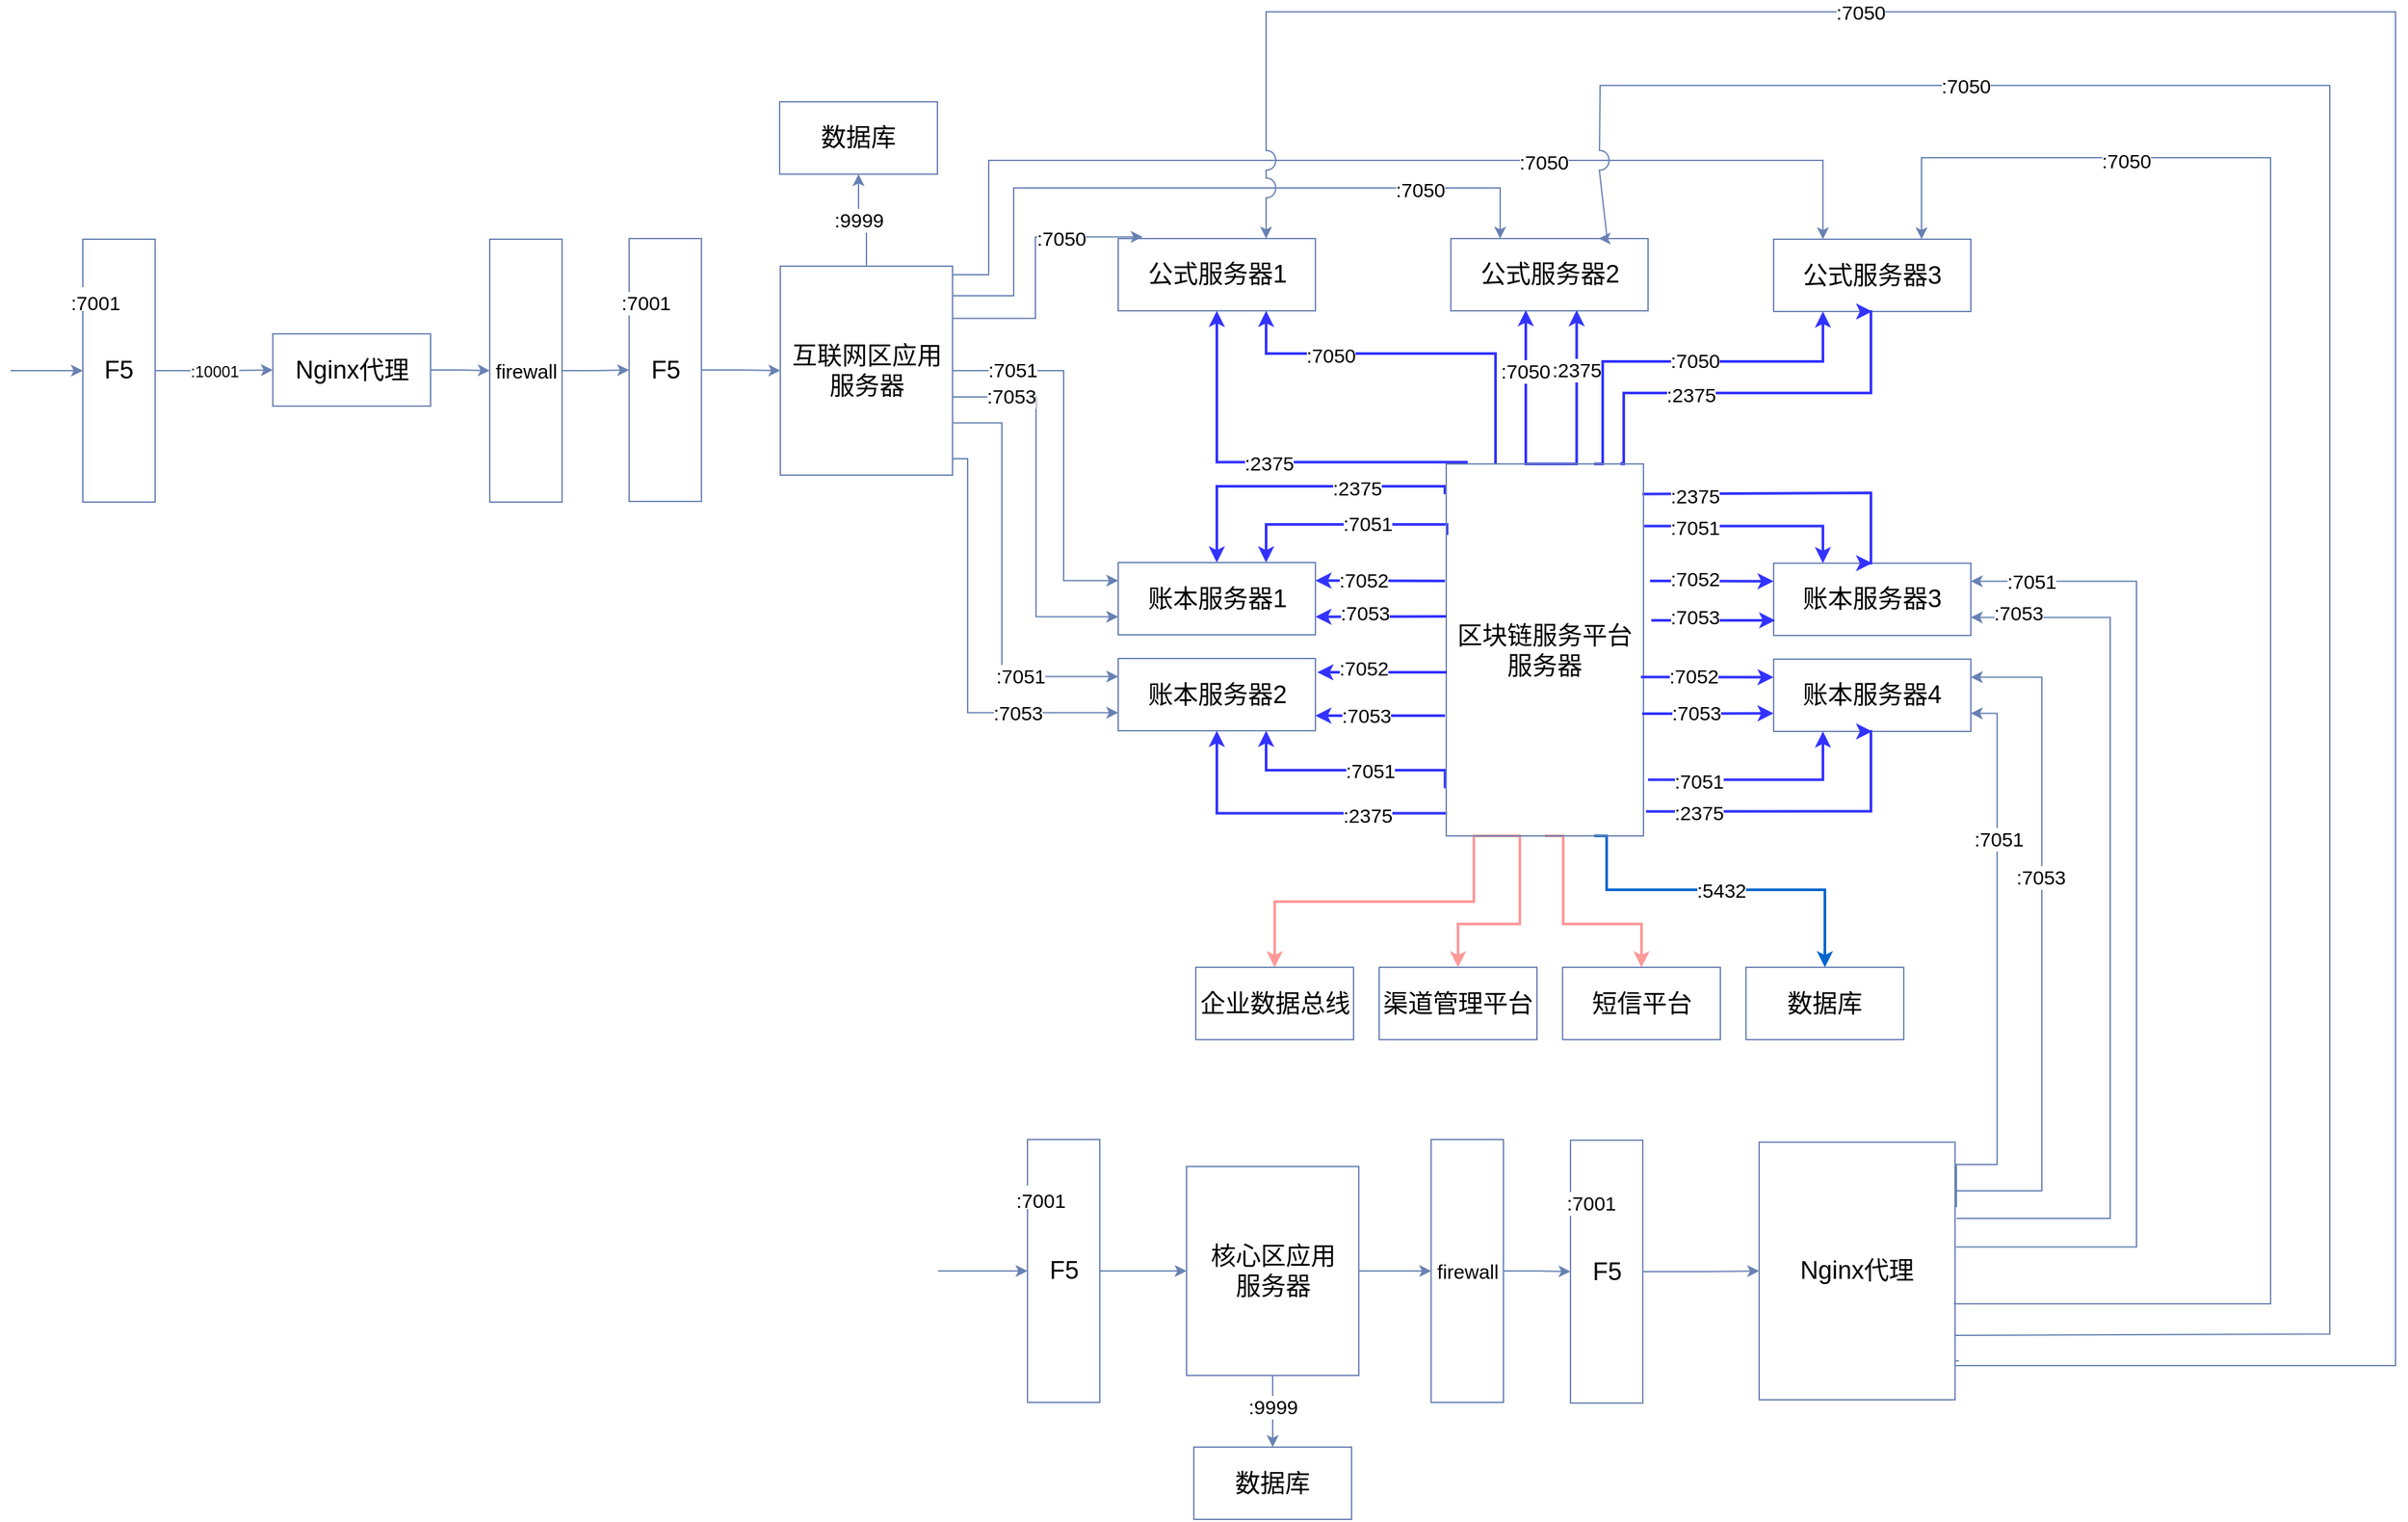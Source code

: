 <mxfile version="11.3.0" type="github" pages="1"><diagram id="IZBP0mqrMQUnNwASLiVP" name="Page-1"><mxGraphModel dx="1553" dy="978" grid="0" gridSize="10" guides="1" tooltips="1" connect="1" arrows="1" fold="1" page="1" pageScale="1" pageWidth="3300" pageHeight="4681" math="0" shadow="0"><root><mxCell id="0"/><mxCell id="1" parent="0"/><mxCell id="fcVF6qdcsWGndgXev6tU-186" value="F5" style="rounded=0;whiteSpace=wrap;html=1;labelBackgroundColor=none;strokeColor=#6881B3;fillColor=none;fontSize=19;align=center;" vertex="1" parent="1"><mxGeometry x="985.5" y="856.5" width="55" height="200" as="geometry"/></mxCell><mxCell id="fcVF6qdcsWGndgXev6tU-290" value="F5" style="rounded=0;whiteSpace=wrap;html=1;labelBackgroundColor=none;strokeColor=#6881B3;fillColor=none;fontSize=19;align=center;" vertex="1" parent="1"><mxGeometry x="1701.5" y="1542.5" width="55" height="200" as="geometry"/></mxCell><mxCell id="fcVF6qdcsWGndgXev6tU-182" style="edgeStyle=orthogonalEdgeStyle;rounded=0;orthogonalLoop=1;jettySize=auto;html=1;exitX=1;exitY=0.5;exitDx=0;exitDy=0;entryX=0;entryY=0.5;entryDx=0;entryDy=0;strokeColor=#6881B3;fontSize=19;" edge="1" parent="1" source="fcVF6qdcsWGndgXev6tU-179" target="fcVF6qdcsWGndgXev6tU-181"><mxGeometry relative="1" as="geometry"/></mxCell><mxCell id="fcVF6qdcsWGndgXev6tU-183" value=":10001" style="text;html=1;resizable=0;points=[];align=center;verticalAlign=middle;labelBackgroundColor=#ffffff;fontSize=12;" vertex="1" connectable="0" parent="fcVF6qdcsWGndgXev6tU-182"><mxGeometry x="-0.365" relative="1" as="geometry"><mxPoint x="16.5" y="0.5" as="offset"/></mxGeometry></mxCell><mxCell id="fcVF6qdcsWGndgXev6tU-179" value="F5" style="rounded=0;whiteSpace=wrap;html=1;labelBackgroundColor=none;strokeColor=#6881B3;fillColor=none;fontSize=19;align=center;" vertex="1" parent="1"><mxGeometry x="570" y="857" width="55" height="200" as="geometry"/></mxCell><mxCell id="fcVF6qdcsWGndgXev6tU-180" value="" style="endArrow=classic;html=1;strokeColor=#6881B3;fontSize=19;entryX=0;entryY=0.5;entryDx=0;entryDy=0;" edge="1" parent="1" target="fcVF6qdcsWGndgXev6tU-179"><mxGeometry width="50" height="50" relative="1" as="geometry"><mxPoint x="515" y="957" as="sourcePoint"/><mxPoint x="498.5" y="932" as="targetPoint"/></mxGeometry></mxCell><mxCell id="fcVF6qdcsWGndgXev6tU-185" style="edgeStyle=orthogonalEdgeStyle;rounded=0;orthogonalLoop=1;jettySize=auto;html=1;exitX=1;exitY=0.5;exitDx=0;exitDy=0;entryX=0;entryY=0.5;entryDx=0;entryDy=0;strokeColor=#6881B3;fontSize=15;" edge="1" parent="1" source="fcVF6qdcsWGndgXev6tU-181" target="fcVF6qdcsWGndgXev6tU-184"><mxGeometry relative="1" as="geometry"/></mxCell><mxCell id="fcVF6qdcsWGndgXev6tU-181" value="Nginx代理" style="rounded=0;whiteSpace=wrap;html=1;labelBackgroundColor=none;strokeColor=#6881B3;fillColor=none;fontSize=19;align=center;" vertex="1" parent="1"><mxGeometry x="714.5" y="929" width="120" height="55" as="geometry"/></mxCell><mxCell id="fcVF6qdcsWGndgXev6tU-187" style="edgeStyle=orthogonalEdgeStyle;rounded=0;orthogonalLoop=1;jettySize=auto;html=1;exitX=1;exitY=0.5;exitDx=0;exitDy=0;entryX=0;entryY=0.5;entryDx=0;entryDy=0;strokeColor=#6881B3;fontSize=15;" edge="1" parent="1" source="fcVF6qdcsWGndgXev6tU-184" target="fcVF6qdcsWGndgXev6tU-186"><mxGeometry relative="1" as="geometry"/></mxCell><mxCell id="fcVF6qdcsWGndgXev6tU-188" value=":7001" style="text;html=1;resizable=0;points=[];align=center;verticalAlign=middle;labelBackgroundColor=#ffffff;fontSize=15;" vertex="1" connectable="0" parent="fcVF6qdcsWGndgXev6tU-187"><mxGeometry x="-0.169" y="-1" relative="1" as="geometry"><mxPoint x="42" y="-53" as="offset"/></mxGeometry></mxCell><mxCell id="fcVF6qdcsWGndgXev6tU-184" value="firewall" style="rounded=0;whiteSpace=wrap;html=1;labelBackgroundColor=none;strokeColor=#6881B3;fillColor=none;fontSize=15;align=center;" vertex="1" parent="1"><mxGeometry x="879.5" y="857" width="55" height="200" as="geometry"/></mxCell><mxCell id="fcVF6qdcsWGndgXev6tU-195" style="edgeStyle=orthogonalEdgeStyle;rounded=0;orthogonalLoop=1;jettySize=auto;html=1;exitX=1;exitY=0.5;exitDx=0;exitDy=0;entryX=0;entryY=0.5;entryDx=0;entryDy=0;strokeColor=#6881B3;fontSize=15;" edge="1" parent="1" source="fcVF6qdcsWGndgXev6tU-186" target="fcVF6qdcsWGndgXev6tU-189"><mxGeometry relative="1" as="geometry"/></mxCell><mxCell id="fcVF6qdcsWGndgXev6tU-192" style="edgeStyle=orthogonalEdgeStyle;rounded=0;orthogonalLoop=1;jettySize=auto;html=1;exitX=0.5;exitY=0;exitDx=0;exitDy=0;entryX=0.5;entryY=1;entryDx=0;entryDy=0;strokeColor=#6881B3;fontSize=15;" edge="1" parent="1" source="fcVF6qdcsWGndgXev6tU-189" target="fcVF6qdcsWGndgXev6tU-191"><mxGeometry relative="1" as="geometry"/></mxCell><mxCell id="fcVF6qdcsWGndgXev6tU-193" value=":9999" style="text;html=1;resizable=0;points=[];align=center;verticalAlign=middle;labelBackgroundColor=#ffffff;fontSize=15;" vertex="1" connectable="0" parent="fcVF6qdcsWGndgXev6tU-192"><mxGeometry x="0.102" relative="1" as="geometry"><mxPoint as="offset"/></mxGeometry></mxCell><mxCell id="fcVF6qdcsWGndgXev6tU-203" style="edgeStyle=orthogonalEdgeStyle;rounded=0;orthogonalLoop=1;jettySize=auto;html=1;exitX=1;exitY=0.25;exitDx=0;exitDy=0;entryX=0.25;entryY=0;entryDx=0;entryDy=0;strokeColor=#6881B3;fontSize=15;" edge="1" parent="1" source="fcVF6qdcsWGndgXev6tU-189" target="fcVF6qdcsWGndgXev6tU-198"><mxGeometry relative="1" as="geometry"><Array as="points"><mxPoint x="1232" y="884"/><mxPoint x="1259" y="884"/><mxPoint x="1259" y="797"/><mxPoint x="1893" y="797"/></Array></mxGeometry></mxCell><mxCell id="fcVF6qdcsWGndgXev6tU-206" value=":7050" style="text;html=1;resizable=0;points=[];align=center;verticalAlign=middle;labelBackgroundColor=#ffffff;fontSize=15;" vertex="1" connectable="0" parent="fcVF6qdcsWGndgXev6tU-203"><mxGeometry x="0.444" y="-1" relative="1" as="geometry"><mxPoint x="-38.5" as="offset"/></mxGeometry></mxCell><mxCell id="fcVF6qdcsWGndgXev6tU-204" style="edgeStyle=orthogonalEdgeStyle;rounded=0;orthogonalLoop=1;jettySize=auto;html=1;exitX=1;exitY=0.25;exitDx=0;exitDy=0;entryX=0.25;entryY=0;entryDx=0;entryDy=0;strokeColor=#6881B3;fontSize=15;" edge="1" parent="1" source="fcVF6qdcsWGndgXev6tU-189" target="fcVF6qdcsWGndgXev6tU-197"><mxGeometry relative="1" as="geometry"><Array as="points"><mxPoint x="1232" y="900"/><mxPoint x="1278" y="900"/><mxPoint x="1278" y="818"/><mxPoint x="1648" y="818"/></Array></mxGeometry></mxCell><mxCell id="fcVF6qdcsWGndgXev6tU-207" value=":7050" style="text;html=1;resizable=0;points=[];align=center;verticalAlign=middle;labelBackgroundColor=#ffffff;fontSize=15;" vertex="1" connectable="0" parent="fcVF6qdcsWGndgXev6tU-204"><mxGeometry x="0.639" y="-1" relative="1" as="geometry"><mxPoint as="offset"/></mxGeometry></mxCell><mxCell id="fcVF6qdcsWGndgXev6tU-205" style="edgeStyle=orthogonalEdgeStyle;rounded=0;orthogonalLoop=1;jettySize=auto;html=1;exitX=1;exitY=0.25;exitDx=0;exitDy=0;entryX=0.124;entryY=-0.022;entryDx=0;entryDy=0;entryPerimeter=0;strokeColor=#6881B3;fontSize=15;" edge="1" parent="1" source="fcVF6qdcsWGndgXev6tU-189" target="fcVF6qdcsWGndgXev6tU-196"><mxGeometry relative="1" as="geometry"/></mxCell><mxCell id="fcVF6qdcsWGndgXev6tU-208" value=":7050" style="text;html=1;resizable=0;points=[];align=center;verticalAlign=middle;labelBackgroundColor=#ffffff;fontSize=15;" vertex="1" connectable="0" parent="fcVF6qdcsWGndgXev6tU-205"><mxGeometry x="0.4" relative="1" as="geometry"><mxPoint as="offset"/></mxGeometry></mxCell><mxCell id="fcVF6qdcsWGndgXev6tU-209" style="edgeStyle=orthogonalEdgeStyle;rounded=0;orthogonalLoop=1;jettySize=auto;html=1;exitX=1;exitY=0.5;exitDx=0;exitDy=0;entryX=0;entryY=0.25;entryDx=0;entryDy=0;strokeColor=#6881B3;fontSize=15;" edge="1" parent="1" source="fcVF6qdcsWGndgXev6tU-189" target="fcVF6qdcsWGndgXev6tU-199"><mxGeometry relative="1" as="geometry"><Array as="points"><mxPoint x="1316" y="957"/><mxPoint x="1316" y="1117"/></Array></mxGeometry></mxCell><mxCell id="fcVF6qdcsWGndgXev6tU-211" value=":7051" style="text;html=1;resizable=0;points=[];align=center;verticalAlign=middle;labelBackgroundColor=#ffffff;fontSize=15;" vertex="1" connectable="0" parent="fcVF6qdcsWGndgXev6tU-209"><mxGeometry x="-0.683" y="1" relative="1" as="geometry"><mxPoint as="offset"/></mxGeometry></mxCell><mxCell id="fcVF6qdcsWGndgXev6tU-210" style="edgeStyle=orthogonalEdgeStyle;rounded=0;orthogonalLoop=1;jettySize=auto;html=1;exitX=1;exitY=0.75;exitDx=0;exitDy=0;entryX=0;entryY=0.75;entryDx=0;entryDy=0;strokeColor=#6881B3;fontSize=15;" edge="1" parent="1" source="fcVF6qdcsWGndgXev6tU-189" target="fcVF6qdcsWGndgXev6tU-199"><mxGeometry relative="1" as="geometry"><Array as="points"><mxPoint x="1232" y="977"/><mxPoint x="1295" y="977"/><mxPoint x="1295" y="1144"/></Array></mxGeometry></mxCell><mxCell id="fcVF6qdcsWGndgXev6tU-212" value=":7053" style="text;html=1;resizable=0;points=[];align=center;verticalAlign=middle;labelBackgroundColor=#ffffff;fontSize=15;" vertex="1" connectable="0" parent="fcVF6qdcsWGndgXev6tU-210"><mxGeometry x="-0.641" y="1" relative="1" as="geometry"><mxPoint x="8" as="offset"/></mxGeometry></mxCell><mxCell id="fcVF6qdcsWGndgXev6tU-213" style="edgeStyle=orthogonalEdgeStyle;rounded=0;orthogonalLoop=1;jettySize=auto;html=1;exitX=1;exitY=0.75;exitDx=0;exitDy=0;entryX=0;entryY=0.25;entryDx=0;entryDy=0;strokeColor=#6881B3;fontSize=15;" edge="1" parent="1" source="fcVF6qdcsWGndgXev6tU-189" target="fcVF6qdcsWGndgXev6tU-200"><mxGeometry relative="1" as="geometry"><Array as="points"><mxPoint x="1269" y="997"/><mxPoint x="1269" y="1190"/></Array></mxGeometry></mxCell><mxCell id="fcVF6qdcsWGndgXev6tU-215" value=":7051" style="text;html=1;resizable=0;points=[];align=center;verticalAlign=middle;labelBackgroundColor=#ffffff;fontSize=15;" vertex="1" connectable="0" parent="fcVF6qdcsWGndgXev6tU-213"><mxGeometry x="0.529" y="1" relative="1" as="geometry"><mxPoint as="offset"/></mxGeometry></mxCell><mxCell id="fcVF6qdcsWGndgXev6tU-214" style="edgeStyle=orthogonalEdgeStyle;rounded=0;orthogonalLoop=1;jettySize=auto;html=1;exitX=1;exitY=0.75;exitDx=0;exitDy=0;entryX=0;entryY=0.75;entryDx=0;entryDy=0;strokeColor=#6881B3;fontSize=15;" edge="1" parent="1" source="fcVF6qdcsWGndgXev6tU-189" target="fcVF6qdcsWGndgXev6tU-200"><mxGeometry relative="1" as="geometry"><Array as="points"><mxPoint x="1232" y="1024"/><mxPoint x="1243" y="1024"/><mxPoint x="1243" y="1217"/></Array></mxGeometry></mxCell><mxCell id="fcVF6qdcsWGndgXev6tU-216" value=":7053" style="text;html=1;resizable=0;points=[];align=center;verticalAlign=middle;labelBackgroundColor=#ffffff;fontSize=15;" vertex="1" connectable="0" parent="fcVF6qdcsWGndgXev6tU-214"><mxGeometry x="0.507" y="1" relative="1" as="geometry"><mxPoint x="9" as="offset"/></mxGeometry></mxCell><mxCell id="fcVF6qdcsWGndgXev6tU-189" value="互联网区应用服务器" style="rounded=0;whiteSpace=wrap;html=1;labelBackgroundColor=none;strokeColor=#6881B3;fillColor=none;fontSize=19;align=center;" vertex="1" parent="1"><mxGeometry x="1100.5" y="877.5" width="131" height="159" as="geometry"/></mxCell><mxCell id="fcVF6qdcsWGndgXev6tU-191" value="数据库" style="rounded=0;whiteSpace=wrap;html=1;labelBackgroundColor=none;strokeColor=#6881B3;fillColor=none;fontSize=19;align=center;" vertex="1" parent="1"><mxGeometry x="1100" y="752.5" width="120" height="55" as="geometry"/></mxCell><mxCell id="fcVF6qdcsWGndgXev6tU-196" value="公式服务器1" style="rounded=0;whiteSpace=wrap;html=1;labelBackgroundColor=none;strokeColor=#6881B3;fillColor=none;fontSize=19;align=center;" vertex="1" parent="1"><mxGeometry x="1357.5" y="856.5" width="150" height="55" as="geometry"/></mxCell><mxCell id="fcVF6qdcsWGndgXev6tU-197" value="公式服务器2" style="rounded=0;whiteSpace=wrap;html=1;labelBackgroundColor=none;strokeColor=#6881B3;fillColor=none;fontSize=19;align=center;" vertex="1" parent="1"><mxGeometry x="1610.5" y="856.5" width="150" height="55" as="geometry"/></mxCell><mxCell id="fcVF6qdcsWGndgXev6tU-198" value="公式服务器3" style="rounded=0;whiteSpace=wrap;html=1;labelBackgroundColor=none;strokeColor=#6881B3;fillColor=none;fontSize=19;align=center;" vertex="1" parent="1"><mxGeometry x="1856" y="857" width="150" height="55" as="geometry"/></mxCell><mxCell id="fcVF6qdcsWGndgXev6tU-199" value="账本服务器1" style="rounded=0;whiteSpace=wrap;html=1;labelBackgroundColor=none;strokeColor=#6881B3;fillColor=none;fontSize=19;align=center;" vertex="1" parent="1"><mxGeometry x="1357.5" y="1103" width="150" height="55" as="geometry"/></mxCell><mxCell id="fcVF6qdcsWGndgXev6tU-200" value="账本服务器2" style="rounded=0;whiteSpace=wrap;html=1;labelBackgroundColor=none;strokeColor=#6881B3;fillColor=none;fontSize=19;align=center;" vertex="1" parent="1"><mxGeometry x="1357.5" y="1176" width="150" height="55" as="geometry"/></mxCell><mxCell id="fcVF6qdcsWGndgXev6tU-201" value="账本服务器3" style="rounded=0;whiteSpace=wrap;html=1;labelBackgroundColor=none;strokeColor=#6881B3;fillColor=none;fontSize=19;align=center;" vertex="1" parent="1"><mxGeometry x="1856" y="1103.5" width="150" height="55" as="geometry"/></mxCell><mxCell id="fcVF6qdcsWGndgXev6tU-202" value="账本服务器4" style="rounded=0;whiteSpace=wrap;html=1;labelBackgroundColor=none;strokeColor=#6881B3;fillColor=none;fontSize=19;align=center;" vertex="1" parent="1"><mxGeometry x="1856" y="1176.5" width="150" height="55" as="geometry"/></mxCell><mxCell id="fcVF6qdcsWGndgXev6tU-219" style="edgeStyle=orthogonalEdgeStyle;rounded=0;orthogonalLoop=1;jettySize=auto;html=1;entryX=0.5;entryY=0;entryDx=0;entryDy=0;strokeColor=#3333FF;fontSize=15;strokeWidth=2;" edge="1" parent="1" target="fcVF6qdcsWGndgXev6tU-199"><mxGeometry relative="1" as="geometry"><mxPoint x="1606" y="1051" as="sourcePoint"/><Array as="points"><mxPoint x="1606" y="1045"/><mxPoint x="1432" y="1045"/></Array></mxGeometry></mxCell><mxCell id="fcVF6qdcsWGndgXev6tU-228" value=":2375" style="text;html=1;resizable=0;points=[];align=center;verticalAlign=middle;labelBackgroundColor=#ffffff;fontSize=15;" vertex="1" connectable="0" parent="fcVF6qdcsWGndgXev6tU-219"><mxGeometry x="-0.169" y="-1" relative="1" as="geometry"><mxPoint x="25.5" y="1.5" as="offset"/></mxGeometry></mxCell><mxCell id="fcVF6qdcsWGndgXev6tU-220" style="edgeStyle=orthogonalEdgeStyle;rounded=0;orthogonalLoop=1;jettySize=auto;html=1;exitX=0.004;exitY=0.191;exitDx=0;exitDy=0;entryX=0.75;entryY=0;entryDx=0;entryDy=0;strokeColor=#3333FF;fontSize=15;exitPerimeter=0;strokeWidth=2;" edge="1" parent="1" source="fcVF6qdcsWGndgXev6tU-217" target="fcVF6qdcsWGndgXev6tU-199"><mxGeometry relative="1" as="geometry"><Array as="points"><mxPoint x="1470" y="1074"/></Array></mxGeometry></mxCell><mxCell id="fcVF6qdcsWGndgXev6tU-229" value=":7051" style="text;html=1;resizable=0;points=[];align=center;verticalAlign=middle;labelBackgroundColor=#ffffff;fontSize=15;" vertex="1" connectable="0" parent="fcVF6qdcsWGndgXev6tU-220"><mxGeometry x="-0.207" y="-1" relative="1" as="geometry"><mxPoint as="offset"/></mxGeometry></mxCell><mxCell id="fcVF6qdcsWGndgXev6tU-233" style="edgeStyle=orthogonalEdgeStyle;rounded=0;orthogonalLoop=1;jettySize=auto;html=1;entryX=0.5;entryY=1;entryDx=0;entryDy=0;strokeColor=#3333FF;fontSize=15;exitX=0.004;exitY=0.939;exitDx=0;exitDy=0;exitPerimeter=0;strokeWidth=2;" edge="1" parent="1" source="fcVF6qdcsWGndgXev6tU-217" target="fcVF6qdcsWGndgXev6tU-200"><mxGeometry relative="1" as="geometry"><Array as="points"><mxPoint x="1432" y="1294"/></Array></mxGeometry></mxCell><mxCell id="fcVF6qdcsWGndgXev6tU-238" value=":2375" style="text;html=1;resizable=0;points=[];align=center;verticalAlign=middle;labelBackgroundColor=#ffffff;fontSize=15;" vertex="1" connectable="0" parent="fcVF6qdcsWGndgXev6tU-233"><mxGeometry x="-0.401" y="1" relative="1" as="geometry"><mxPoint x="10" as="offset"/></mxGeometry></mxCell><mxCell id="fcVF6qdcsWGndgXev6tU-234" style="edgeStyle=orthogonalEdgeStyle;rounded=0;orthogonalLoop=1;jettySize=auto;html=1;exitX=-0.006;exitY=0.872;exitDx=0;exitDy=0;entryX=0.75;entryY=1;entryDx=0;entryDy=0;strokeColor=#3333FF;fontSize=15;exitPerimeter=0;strokeWidth=2;" edge="1" parent="1" source="fcVF6qdcsWGndgXev6tU-217" target="fcVF6qdcsWGndgXev6tU-200"><mxGeometry relative="1" as="geometry"><Array as="points"><mxPoint x="1606" y="1261"/><mxPoint x="1470" y="1261"/></Array></mxGeometry></mxCell><mxCell id="fcVF6qdcsWGndgXev6tU-237" value=":7051" style="text;html=1;resizable=0;points=[];align=center;verticalAlign=middle;labelBackgroundColor=#ffffff;fontSize=15;" vertex="1" connectable="0" parent="fcVF6qdcsWGndgXev6tU-234"><mxGeometry x="-0.136" relative="1" as="geometry"><mxPoint x="6" as="offset"/></mxGeometry></mxCell><mxCell id="fcVF6qdcsWGndgXev6tU-239" style="edgeStyle=orthogonalEdgeStyle;rounded=0;orthogonalLoop=1;jettySize=auto;html=1;exitX=0.994;exitY=0.081;exitDx=0;exitDy=0;entryX=0.5;entryY=0;entryDx=0;entryDy=0;strokeColor=#3333FF;fontSize=15;exitPerimeter=0;strokeWidth=2;" edge="1" parent="1" source="fcVF6qdcsWGndgXev6tU-217" target="fcVF6qdcsWGndgXev6tU-201"><mxGeometry relative="1" as="geometry"><Array as="points"><mxPoint x="1758" y="1051"/><mxPoint x="1758" y="1050"/><mxPoint x="1930" y="1050"/></Array></mxGeometry></mxCell><mxCell id="fcVF6qdcsWGndgXev6tU-247" value=":2375" style="text;html=1;resizable=0;points=[];align=center;verticalAlign=middle;labelBackgroundColor=#ffffff;fontSize=15;" vertex="1" connectable="0" parent="fcVF6qdcsWGndgXev6tU-239"><mxGeometry x="-0.615" y="-1" relative="1" as="geometry"><mxPoint x="-4" as="offset"/></mxGeometry></mxCell><mxCell id="fcVF6qdcsWGndgXev6tU-240" style="edgeStyle=orthogonalEdgeStyle;rounded=0;orthogonalLoop=1;jettySize=auto;html=1;exitX=1.004;exitY=0.167;exitDx=0;exitDy=0;entryX=0.25;entryY=0;entryDx=0;entryDy=0;strokeColor=#3333FF;fontSize=15;exitPerimeter=0;strokeWidth=2;" edge="1" parent="1" source="fcVF6qdcsWGndgXev6tU-217" target="fcVF6qdcsWGndgXev6tU-201"><mxGeometry relative="1" as="geometry"><Array as="points"><mxPoint x="1893" y="1075"/></Array></mxGeometry></mxCell><mxCell id="fcVF6qdcsWGndgXev6tU-248" value=":7051" style="text;html=1;resizable=0;points=[];align=center;verticalAlign=middle;labelBackgroundColor=#ffffff;fontSize=15;" vertex="1" connectable="0" parent="fcVF6qdcsWGndgXev6tU-240"><mxGeometry x="-0.583" relative="1" as="geometry"><mxPoint x="4" as="offset"/></mxGeometry></mxCell><mxCell id="fcVF6qdcsWGndgXev6tU-245" style="edgeStyle=orthogonalEdgeStyle;rounded=0;orthogonalLoop=1;jettySize=auto;html=1;exitX=1.013;exitY=0.934;exitDx=0;exitDy=0;entryX=0.5;entryY=1;entryDx=0;entryDy=0;strokeColor=#3333FF;fontSize=15;exitPerimeter=0;strokeWidth=2;" edge="1" parent="1" source="fcVF6qdcsWGndgXev6tU-217" target="fcVF6qdcsWGndgXev6tU-202"><mxGeometry relative="1" as="geometry"><Array as="points"><mxPoint x="1930" y="1292"/></Array></mxGeometry></mxCell><mxCell id="fcVF6qdcsWGndgXev6tU-254" value=":2375" style="text;html=1;resizable=0;points=[];align=center;verticalAlign=middle;labelBackgroundColor=#ffffff;fontSize=15;" vertex="1" connectable="0" parent="fcVF6qdcsWGndgXev6tU-245"><mxGeometry x="-0.656" relative="1" as="geometry"><mxPoint as="offset"/></mxGeometry></mxCell><mxCell id="fcVF6qdcsWGndgXev6tU-246" style="edgeStyle=orthogonalEdgeStyle;rounded=0;orthogonalLoop=1;jettySize=auto;html=1;exitX=1.023;exitY=0.849;exitDx=0;exitDy=0;entryX=0.25;entryY=1;entryDx=0;entryDy=0;strokeColor=#3333FF;fontSize=15;exitPerimeter=0;strokeWidth=2;" edge="1" parent="1" source="fcVF6qdcsWGndgXev6tU-217" target="fcVF6qdcsWGndgXev6tU-202"><mxGeometry relative="1" as="geometry"><Array as="points"><mxPoint x="1893" y="1268"/></Array></mxGeometry></mxCell><mxCell id="fcVF6qdcsWGndgXev6tU-253" value=":7051" style="text;html=1;resizable=0;points=[];align=center;verticalAlign=middle;labelBackgroundColor=#ffffff;fontSize=15;" vertex="1" connectable="0" parent="fcVF6qdcsWGndgXev6tU-246"><mxGeometry x="-0.63" relative="1" as="geometry"><mxPoint x="7" as="offset"/></mxGeometry></mxCell><mxCell id="fcVF6qdcsWGndgXev6tU-255" style="edgeStyle=orthogonalEdgeStyle;rounded=0;orthogonalLoop=1;jettySize=auto;html=1;exitX=0.109;exitY=-0.005;exitDx=0;exitDy=0;entryX=0.5;entryY=1;entryDx=0;entryDy=0;strokeColor=#3333FF;fontSize=15;exitPerimeter=0;strokeWidth=2;" edge="1" parent="1" source="fcVF6qdcsWGndgXev6tU-217" target="fcVF6qdcsWGndgXev6tU-196"><mxGeometry relative="1" as="geometry"/></mxCell><mxCell id="fcVF6qdcsWGndgXev6tU-257" value=":2375" style="text;html=1;resizable=0;points=[];align=center;verticalAlign=middle;labelBackgroundColor=#ffffff;fontSize=15;" vertex="1" connectable="0" parent="fcVF6qdcsWGndgXev6tU-255"><mxGeometry x="-0.005" relative="1" as="geometry"><mxPoint as="offset"/></mxGeometry></mxCell><mxCell id="fcVF6qdcsWGndgXev6tU-256" style="edgeStyle=orthogonalEdgeStyle;rounded=0;orthogonalLoop=1;jettySize=auto;html=1;exitX=0.25;exitY=0;exitDx=0;exitDy=0;entryX=0.75;entryY=1;entryDx=0;entryDy=0;strokeColor=#3333FF;fontSize=15;strokeWidth=2;" edge="1" parent="1" source="fcVF6qdcsWGndgXev6tU-217" target="fcVF6qdcsWGndgXev6tU-196"><mxGeometry relative="1" as="geometry"><Array as="points"><mxPoint x="1645" y="944"/><mxPoint x="1470" y="944"/></Array></mxGeometry></mxCell><mxCell id="fcVF6qdcsWGndgXev6tU-258" value=":7050" style="text;html=1;resizable=0;points=[];align=center;verticalAlign=middle;labelBackgroundColor=#ffffff;fontSize=15;" vertex="1" connectable="0" parent="fcVF6qdcsWGndgXev6tU-256"><mxGeometry x="0.441" y="1" relative="1" as="geometry"><mxPoint as="offset"/></mxGeometry></mxCell><mxCell id="fcVF6qdcsWGndgXev6tU-259" style="edgeStyle=orthogonalEdgeStyle;rounded=0;orthogonalLoop=1;jettySize=auto;html=1;exitX=0.5;exitY=0;exitDx=0;exitDy=0;entryX=0.38;entryY=0.991;entryDx=0;entryDy=0;entryPerimeter=0;strokeColor=#3333FF;fontSize=15;strokeWidth=2;" edge="1" parent="1" source="fcVF6qdcsWGndgXev6tU-217" target="fcVF6qdcsWGndgXev6tU-197"><mxGeometry relative="1" as="geometry"><Array as="points"><mxPoint x="1668" y="1028"/></Array></mxGeometry></mxCell><mxCell id="fcVF6qdcsWGndgXev6tU-261" value=":7050" style="text;html=1;resizable=0;points=[];align=center;verticalAlign=middle;labelBackgroundColor=#ffffff;fontSize=15;" vertex="1" connectable="0" parent="fcVF6qdcsWGndgXev6tU-259"><mxGeometry x="0.304" y="1" relative="1" as="geometry"><mxPoint as="offset"/></mxGeometry></mxCell><mxCell id="fcVF6qdcsWGndgXev6tU-260" style="edgeStyle=orthogonalEdgeStyle;rounded=0;orthogonalLoop=1;jettySize=auto;html=1;exitX=0.5;exitY=0;exitDx=0;exitDy=0;entryX=0.638;entryY=0.991;entryDx=0;entryDy=0;entryPerimeter=0;strokeColor=#3333FF;fontSize=15;strokeWidth=2;" edge="1" parent="1" source="fcVF6qdcsWGndgXev6tU-217" target="fcVF6qdcsWGndgXev6tU-197"><mxGeometry relative="1" as="geometry"><Array as="points"><mxPoint x="1706" y="1028"/></Array></mxGeometry></mxCell><mxCell id="fcVF6qdcsWGndgXev6tU-262" value=":2375" style="text;html=1;resizable=0;points=[];align=center;verticalAlign=middle;labelBackgroundColor=#ffffff;fontSize=15;" vertex="1" connectable="0" parent="fcVF6qdcsWGndgXev6tU-260"><mxGeometry x="0.333" relative="1" as="geometry"><mxPoint y="-2" as="offset"/></mxGeometry></mxCell><mxCell id="fcVF6qdcsWGndgXev6tU-263" style="edgeStyle=orthogonalEdgeStyle;rounded=0;orthogonalLoop=1;jettySize=auto;html=1;exitX=0.89;exitY=-0.005;exitDx=0;exitDy=0;entryX=0.5;entryY=1;entryDx=0;entryDy=0;strokeColor=#3333FF;fontSize=15;exitPerimeter=0;strokeWidth=2;" edge="1" parent="1" source="fcVF6qdcsWGndgXev6tU-217" target="fcVF6qdcsWGndgXev6tU-198"><mxGeometry relative="1" as="geometry"><Array as="points"><mxPoint x="1740" y="1028"/><mxPoint x="1742" y="1028"/><mxPoint x="1742" y="974"/><mxPoint x="1930" y="974"/></Array></mxGeometry></mxCell><mxCell id="fcVF6qdcsWGndgXev6tU-266" value=":2375" style="text;html=1;resizable=0;points=[];align=center;verticalAlign=middle;labelBackgroundColor=#ffffff;fontSize=15;" vertex="1" connectable="0" parent="fcVF6qdcsWGndgXev6tU-263"><mxGeometry x="-0.33" y="-1" relative="1" as="geometry"><mxPoint x="5" as="offset"/></mxGeometry></mxCell><mxCell id="fcVF6qdcsWGndgXev6tU-264" style="edgeStyle=orthogonalEdgeStyle;rounded=0;orthogonalLoop=1;jettySize=auto;html=1;exitX=0.75;exitY=0;exitDx=0;exitDy=0;entryX=0.25;entryY=1;entryDx=0;entryDy=0;strokeColor=#3333FF;fontSize=15;strokeWidth=2;" edge="1" parent="1" source="fcVF6qdcsWGndgXev6tU-217" target="fcVF6qdcsWGndgXev6tU-198"><mxGeometry relative="1" as="geometry"><Array as="points"><mxPoint x="1726" y="1028"/><mxPoint x="1726" y="950"/><mxPoint x="1893" y="950"/></Array></mxGeometry></mxCell><mxCell id="fcVF6qdcsWGndgXev6tU-265" value=":7050" style="text;html=1;resizable=0;points=[];align=center;verticalAlign=middle;labelBackgroundColor=#ffffff;fontSize=15;" vertex="1" connectable="0" parent="fcVF6qdcsWGndgXev6tU-264"><mxGeometry x="0.064" y="1" relative="1" as="geometry"><mxPoint as="offset"/></mxGeometry></mxCell><mxCell id="fcVF6qdcsWGndgXev6tU-273" style="edgeStyle=orthogonalEdgeStyle;rounded=0;orthogonalLoop=1;jettySize=auto;html=1;exitX=0.25;exitY=1;exitDx=0;exitDy=0;entryX=0.5;entryY=0;entryDx=0;entryDy=0;strokeColor=#FF9999;fontSize=15;strokeWidth=2;" edge="1" parent="1" source="fcVF6qdcsWGndgXev6tU-217" target="fcVF6qdcsWGndgXev6tU-270"><mxGeometry relative="1" as="geometry"><Array as="points"><mxPoint x="1628" y="1311"/><mxPoint x="1628" y="1361"/><mxPoint x="1476" y="1361"/></Array></mxGeometry></mxCell><mxCell id="fcVF6qdcsWGndgXev6tU-274" style="edgeStyle=orthogonalEdgeStyle;rounded=0;orthogonalLoop=1;jettySize=auto;html=1;exitX=0.25;exitY=1;exitDx=0;exitDy=0;strokeColor=#FF9999;fontSize=15;strokeWidth=2;" edge="1" parent="1" source="fcVF6qdcsWGndgXev6tU-217" target="fcVF6qdcsWGndgXev6tU-271"><mxGeometry relative="1" as="geometry"><Array as="points"><mxPoint x="1663" y="1311"/><mxPoint x="1663" y="1378"/><mxPoint x="1616" y="1378"/></Array></mxGeometry></mxCell><mxCell id="fcVF6qdcsWGndgXev6tU-275" style="edgeStyle=orthogonalEdgeStyle;rounded=0;orthogonalLoop=1;jettySize=auto;html=1;exitX=0.5;exitY=1;exitDx=0;exitDy=0;entryX=0.5;entryY=0;entryDx=0;entryDy=0;strokeColor=#FF9999;fontSize=15;strokeWidth=2;" edge="1" parent="1" source="fcVF6qdcsWGndgXev6tU-217" target="fcVF6qdcsWGndgXev6tU-272"><mxGeometry relative="1" as="geometry"><Array as="points"><mxPoint x="1696" y="1311"/><mxPoint x="1696" y="1378"/><mxPoint x="1756" y="1378"/></Array></mxGeometry></mxCell><mxCell id="fcVF6qdcsWGndgXev6tU-276" style="edgeStyle=orthogonalEdgeStyle;rounded=0;orthogonalLoop=1;jettySize=auto;html=1;exitX=0.75;exitY=1;exitDx=0;exitDy=0;entryX=0.5;entryY=0;entryDx=0;entryDy=0;strokeColor=#0066CC;fontSize=15;strokeWidth=2;" edge="1" parent="1" source="fcVF6qdcsWGndgXev6tU-217" target="fcVF6qdcsWGndgXev6tU-267"><mxGeometry relative="1" as="geometry"><Array as="points"><mxPoint x="1729" y="1311"/><mxPoint x="1729" y="1352"/><mxPoint x="1895" y="1352"/></Array></mxGeometry></mxCell><mxCell id="fcVF6qdcsWGndgXev6tU-277" value=":5432" style="text;html=1;resizable=0;points=[];align=center;verticalAlign=middle;labelBackgroundColor=#ffffff;fontSize=15;" vertex="1" connectable="0" parent="fcVF6qdcsWGndgXev6tU-276"><mxGeometry x="-0.005" relative="1" as="geometry"><mxPoint as="offset"/></mxGeometry></mxCell><mxCell id="fcVF6qdcsWGndgXev6tU-217" value="区块链服务平台服务器" style="rounded=0;whiteSpace=wrap;html=1;labelBackgroundColor=none;strokeColor=#6881B3;fillColor=none;fontSize=19;align=center;" vertex="1" parent="1"><mxGeometry x="1607" y="1028" width="150" height="283" as="geometry"/></mxCell><mxCell id="fcVF6qdcsWGndgXev6tU-224" value="" style="endArrow=classic;html=1;strokeColor=#3333FF;fontSize=15;entryX=1;entryY=0.25;entryDx=0;entryDy=0;strokeWidth=2;" edge="1" parent="1" target="fcVF6qdcsWGndgXev6tU-199"><mxGeometry width="50" height="50" relative="1" as="geometry"><mxPoint x="1606" y="1117" as="sourcePoint"/><mxPoint x="1593" y="1139" as="targetPoint"/></mxGeometry></mxCell><mxCell id="fcVF6qdcsWGndgXev6tU-230" value=":7052" style="text;html=1;resizable=0;points=[];align=center;verticalAlign=middle;labelBackgroundColor=#ffffff;fontSize=15;" vertex="1" connectable="0" parent="fcVF6qdcsWGndgXev6tU-224"><mxGeometry x="0.361" y="-1" relative="1" as="geometry"><mxPoint x="5" as="offset"/></mxGeometry></mxCell><mxCell id="fcVF6qdcsWGndgXev6tU-225" value="" style="endArrow=classic;html=1;strokeColor=#3333FF;fontSize=15;entryX=1;entryY=0.75;entryDx=0;entryDy=0;strokeWidth=2;" edge="1" parent="1" target="fcVF6qdcsWGndgXev6tU-199"><mxGeometry width="50" height="50" relative="1" as="geometry"><mxPoint x="1607" y="1144" as="sourcePoint"/><mxPoint x="1593" y="1185" as="targetPoint"/></mxGeometry></mxCell><mxCell id="fcVF6qdcsWGndgXev6tU-231" value=":7053" style="text;html=1;resizable=0;points=[];align=center;verticalAlign=middle;labelBackgroundColor=#ffffff;fontSize=15;" vertex="1" connectable="0" parent="fcVF6qdcsWGndgXev6tU-225"><mxGeometry x="0.281" y="-3" relative="1" as="geometry"><mxPoint x="1" as="offset"/></mxGeometry></mxCell><mxCell id="fcVF6qdcsWGndgXev6tU-226" value="" style="endArrow=classic;html=1;strokeColor=#3333FF;fontSize=15;entryX=1;entryY=0.25;entryDx=0;entryDy=0;exitX=-0.006;exitY=0.365;exitDx=0;exitDy=0;exitPerimeter=0;strokeWidth=2;" edge="1" parent="1"><mxGeometry width="50" height="50" relative="1" as="geometry"><mxPoint x="1607.5" y="1186.5" as="sourcePoint"/><mxPoint x="1508.9" y="1186.555" as="targetPoint"/></mxGeometry></mxCell><mxCell id="fcVF6qdcsWGndgXev6tU-235" value=":7052" style="text;html=1;resizable=0;points=[];align=center;verticalAlign=middle;labelBackgroundColor=#ffffff;fontSize=15;" vertex="1" connectable="0" parent="fcVF6qdcsWGndgXev6tU-226"><mxGeometry x="0.389" y="-4" relative="1" as="geometry"><mxPoint x="5" as="offset"/></mxGeometry></mxCell><mxCell id="fcVF6qdcsWGndgXev6tU-227" value="" style="endArrow=classic;html=1;strokeColor=#3333FF;fontSize=15;entryX=1;entryY=0.25;entryDx=0;entryDy=0;exitX=-0.006;exitY=0.365;exitDx=0;exitDy=0;exitPerimeter=0;strokeWidth=2;" edge="1" parent="1"><mxGeometry width="50" height="50" relative="1" as="geometry"><mxPoint x="1606" y="1219.5" as="sourcePoint"/><mxPoint x="1507.4" y="1219.555" as="targetPoint"/></mxGeometry></mxCell><mxCell id="fcVF6qdcsWGndgXev6tU-236" value=":7053" style="text;html=1;resizable=0;points=[];align=center;verticalAlign=middle;labelBackgroundColor=#ffffff;fontSize=15;" vertex="1" connectable="0" parent="fcVF6qdcsWGndgXev6tU-227"><mxGeometry x="0.359" y="-1" relative="1" as="geometry"><mxPoint x="7" as="offset"/></mxGeometry></mxCell><mxCell id="fcVF6qdcsWGndgXev6tU-241" value="" style="endArrow=classic;html=1;strokeColor=#3333FF;fontSize=15;entryX=0;entryY=0.25;entryDx=0;entryDy=0;strokeWidth=2;" edge="1" parent="1" target="fcVF6qdcsWGndgXev6tU-201"><mxGeometry width="50" height="50" relative="1" as="geometry"><mxPoint x="1762" y="1117" as="sourcePoint"/><mxPoint x="1834" y="1113" as="targetPoint"/></mxGeometry></mxCell><mxCell id="fcVF6qdcsWGndgXev6tU-249" value=":7052" style="text;html=1;resizable=0;points=[];align=center;verticalAlign=middle;labelBackgroundColor=#ffffff;fontSize=15;" vertex="1" connectable="0" parent="fcVF6qdcsWGndgXev6tU-241"><mxGeometry x="-0.365" y="2" relative="1" as="geometry"><mxPoint x="4" as="offset"/></mxGeometry></mxCell><mxCell id="fcVF6qdcsWGndgXev6tU-242" value="" style="endArrow=classic;html=1;strokeColor=#3333FF;fontSize=15;entryX=0;entryY=0.25;entryDx=0;entryDy=0;strokeWidth=2;" edge="1" parent="1"><mxGeometry width="50" height="50" relative="1" as="geometry"><mxPoint x="1763" y="1147" as="sourcePoint"/><mxPoint x="1857.2" y="1146.973" as="targetPoint"/></mxGeometry></mxCell><mxCell id="fcVF6qdcsWGndgXev6tU-250" value=":7053" style="text;html=1;resizable=0;points=[];align=center;verticalAlign=middle;labelBackgroundColor=#ffffff;fontSize=15;" vertex="1" connectable="0" parent="fcVF6qdcsWGndgXev6tU-242"><mxGeometry x="-0.509" y="3" relative="1" as="geometry"><mxPoint x="10" as="offset"/></mxGeometry></mxCell><mxCell id="fcVF6qdcsWGndgXev6tU-243" value="" style="endArrow=classic;html=1;strokeColor=#3333FF;fontSize=15;entryX=0;entryY=0.25;entryDx=0;entryDy=0;exitX=0.987;exitY=0.573;exitDx=0;exitDy=0;exitPerimeter=0;strokeWidth=2;" edge="1" parent="1" source="fcVF6qdcsWGndgXev6tU-217" target="fcVF6qdcsWGndgXev6tU-202"><mxGeometry width="50" height="50" relative="1" as="geometry"><mxPoint x="1763" y="1242" as="sourcePoint"/><mxPoint x="1813" y="1192" as="targetPoint"/></mxGeometry></mxCell><mxCell id="fcVF6qdcsWGndgXev6tU-251" value=":7052" style="text;html=1;resizable=0;points=[];align=center;verticalAlign=middle;labelBackgroundColor=#ffffff;fontSize=15;" vertex="1" connectable="0" parent="fcVF6qdcsWGndgXev6tU-243"><mxGeometry x="-0.384" y="1" relative="1" as="geometry"><mxPoint x="9" as="offset"/></mxGeometry></mxCell><mxCell id="fcVF6qdcsWGndgXev6tU-244" value="" style="endArrow=classic;html=1;strokeColor=#3333FF;fontSize=15;entryX=0;entryY=0.75;entryDx=0;entryDy=0;strokeWidth=2;" edge="1" parent="1" target="fcVF6qdcsWGndgXev6tU-202"><mxGeometry width="50" height="50" relative="1" as="geometry"><mxPoint x="1756" y="1218" as="sourcePoint"/><mxPoint x="1818" y="1250" as="targetPoint"/></mxGeometry></mxCell><mxCell id="fcVF6qdcsWGndgXev6tU-252" value=":7053" style="text;html=1;resizable=0;points=[];align=center;verticalAlign=middle;labelBackgroundColor=#ffffff;fontSize=15;" vertex="1" connectable="0" parent="fcVF6qdcsWGndgXev6tU-244"><mxGeometry x="-0.34" y="1" relative="1" as="geometry"><mxPoint x="8" as="offset"/></mxGeometry></mxCell><mxCell id="fcVF6qdcsWGndgXev6tU-267" value="数据库" style="rounded=0;whiteSpace=wrap;html=1;labelBackgroundColor=none;strokeColor=#6881B3;fillColor=none;fontSize=19;align=center;" vertex="1" parent="1"><mxGeometry x="1835" y="1411" width="120" height="55" as="geometry"/></mxCell><mxCell id="fcVF6qdcsWGndgXev6tU-270" value="企业数据总线" style="rounded=0;whiteSpace=wrap;html=1;labelBackgroundColor=none;strokeColor=#6881B3;fillColor=none;fontSize=19;align=center;" vertex="1" parent="1"><mxGeometry x="1416.5" y="1411" width="120" height="55" as="geometry"/></mxCell><mxCell id="fcVF6qdcsWGndgXev6tU-271" value="渠道管理平台" style="rounded=0;whiteSpace=wrap;html=1;labelBackgroundColor=none;strokeColor=#6881B3;fillColor=none;fontSize=19;align=center;" vertex="1" parent="1"><mxGeometry x="1556" y="1411" width="120" height="55" as="geometry"/></mxCell><mxCell id="fcVF6qdcsWGndgXev6tU-272" value="短信平台" style="rounded=0;whiteSpace=wrap;html=1;labelBackgroundColor=none;strokeColor=#6881B3;fillColor=none;fontSize=19;align=center;" vertex="1" parent="1"><mxGeometry x="1695.5" y="1411" width="120" height="55" as="geometry"/></mxCell><mxCell id="fcVF6qdcsWGndgXev6tU-282" style="edgeStyle=orthogonalEdgeStyle;rounded=0;orthogonalLoop=1;jettySize=auto;html=1;exitX=0.5;exitY=1;exitDx=0;exitDy=0;entryX=0.5;entryY=0;entryDx=0;entryDy=0;strokeColor=#6881B3;fontSize=15;" edge="1" parent="1" source="fcVF6qdcsWGndgXev6tU-280" target="fcVF6qdcsWGndgXev6tU-281"><mxGeometry relative="1" as="geometry"/></mxCell><mxCell id="fcVF6qdcsWGndgXev6tU-283" value=":9999" style="text;html=1;resizable=0;points=[];align=center;verticalAlign=middle;labelBackgroundColor=#ffffff;fontSize=15;" vertex="1" connectable="0" parent="fcVF6qdcsWGndgXev6tU-282"><mxGeometry x="-0.135" relative="1" as="geometry"><mxPoint as="offset"/></mxGeometry></mxCell><mxCell id="fcVF6qdcsWGndgXev6tU-291" style="edgeStyle=orthogonalEdgeStyle;rounded=0;orthogonalLoop=1;jettySize=auto;html=1;exitX=1;exitY=0.5;exitDx=0;exitDy=0;entryX=0;entryY=0.5;entryDx=0;entryDy=0;strokeColor=#6881B3;fontSize=15;" edge="1" parent="1" source="fcVF6qdcsWGndgXev6tU-280" target="fcVF6qdcsWGndgXev6tU-289"><mxGeometry relative="1" as="geometry"/></mxCell><mxCell id="fcVF6qdcsWGndgXev6tU-280" value="核心区应用&lt;br&gt;服务器" style="rounded=0;whiteSpace=wrap;html=1;labelBackgroundColor=none;strokeColor=#6881B3;fillColor=none;fontSize=19;align=center;" vertex="1" parent="1"><mxGeometry x="1409.5" y="1562.5" width="131" height="159" as="geometry"/></mxCell><mxCell id="fcVF6qdcsWGndgXev6tU-281" value="数据库" style="rounded=0;whiteSpace=wrap;html=1;labelBackgroundColor=none;strokeColor=#6881B3;fillColor=none;fontSize=19;align=center;" vertex="1" parent="1"><mxGeometry x="1415" y="1776" width="120" height="55" as="geometry"/></mxCell><mxCell id="fcVF6qdcsWGndgXev6tU-286" style="edgeStyle=orthogonalEdgeStyle;rounded=0;orthogonalLoop=1;jettySize=auto;html=1;exitX=1;exitY=0.5;exitDx=0;exitDy=0;entryX=0;entryY=0.5;entryDx=0;entryDy=0;strokeColor=#6881B3;fontSize=15;" edge="1" parent="1" source="fcVF6qdcsWGndgXev6tU-284" target="fcVF6qdcsWGndgXev6tU-280"><mxGeometry relative="1" as="geometry"/></mxCell><mxCell id="fcVF6qdcsWGndgXev6tU-284" value="F5" style="rounded=0;whiteSpace=wrap;html=1;labelBackgroundColor=none;strokeColor=#6881B3;fillColor=none;fontSize=19;align=center;" vertex="1" parent="1"><mxGeometry x="1288.5" y="1542" width="55" height="200" as="geometry"/></mxCell><mxCell id="fcVF6qdcsWGndgXev6tU-285" value="" style="endArrow=classic;html=1;strokeColor=#6881B3;fontSize=15;entryX=0;entryY=0.5;entryDx=0;entryDy=0;" edge="1" parent="1" target="fcVF6qdcsWGndgXev6tU-284"><mxGeometry width="50" height="50" relative="1" as="geometry"><mxPoint x="1220.5" y="1642" as="sourcePoint"/><mxPoint x="1229.5" y="1621" as="targetPoint"/></mxGeometry></mxCell><mxCell id="fcVF6qdcsWGndgXev6tU-287" style="edgeStyle=orthogonalEdgeStyle;rounded=0;orthogonalLoop=1;jettySize=auto;html=1;exitX=1;exitY=0.5;exitDx=0;exitDy=0;entryX=0;entryY=0.5;entryDx=0;entryDy=0;strokeColor=#6881B3;fontSize=15;" edge="1" source="fcVF6qdcsWGndgXev6tU-289" target="fcVF6qdcsWGndgXev6tU-290" parent="1"><mxGeometry relative="1" as="geometry"/></mxCell><mxCell id="fcVF6qdcsWGndgXev6tU-288" value=":7001" style="text;html=1;resizable=0;points=[];align=center;verticalAlign=middle;labelBackgroundColor=#ffffff;fontSize=15;" vertex="1" connectable="0" parent="fcVF6qdcsWGndgXev6tU-287"><mxGeometry x="-0.169" y="-1" relative="1" as="geometry"><mxPoint x="45" y="-53" as="offset"/></mxGeometry></mxCell><mxCell id="fcVF6qdcsWGndgXev6tU-289" value="firewall" style="rounded=0;whiteSpace=wrap;html=1;labelBackgroundColor=none;strokeColor=#6881B3;fillColor=none;fontSize=15;align=center;" vertex="1" parent="1"><mxGeometry x="1595.5" y="1542" width="55" height="200" as="geometry"/></mxCell><mxCell id="fcVF6qdcsWGndgXev6tU-293" style="edgeStyle=orthogonalEdgeStyle;rounded=0;orthogonalLoop=1;jettySize=auto;html=1;exitX=1;exitY=0.5;exitDx=0;exitDy=0;entryX=0;entryY=0.5;entryDx=0;entryDy=0;strokeColor=#6881B3;fontSize=15;" edge="1" parent="1" source="fcVF6qdcsWGndgXev6tU-290" target="fcVF6qdcsWGndgXev6tU-292"><mxGeometry relative="1" as="geometry"/></mxCell><mxCell id="fcVF6qdcsWGndgXev6tU-296" style="edgeStyle=orthogonalEdgeStyle;rounded=0;orthogonalLoop=1;jettySize=auto;html=1;exitX=1.005;exitY=0.407;exitDx=0;exitDy=0;entryX=1;entryY=0.25;entryDx=0;entryDy=0;strokeColor=#6881B3;fontSize=15;exitPerimeter=0;" edge="1" parent="1" source="fcVF6qdcsWGndgXev6tU-292" target="fcVF6qdcsWGndgXev6tU-201"><mxGeometry relative="1" as="geometry"><Array as="points"><mxPoint x="2132" y="1624"/><mxPoint x="2132" y="1117"/></Array></mxGeometry></mxCell><mxCell id="fcVF6qdcsWGndgXev6tU-301" value=":7051" style="text;html=1;resizable=0;points=[];align=center;verticalAlign=middle;labelBackgroundColor=#ffffff;fontSize=15;" vertex="1" connectable="0" parent="fcVF6qdcsWGndgXev6tU-296"><mxGeometry x="0.881" y="-1" relative="1" as="geometry"><mxPoint as="offset"/></mxGeometry></mxCell><mxCell id="fcVF6qdcsWGndgXev6tU-297" style="edgeStyle=orthogonalEdgeStyle;rounded=0;orthogonalLoop=1;jettySize=auto;html=1;entryX=1;entryY=0.75;entryDx=0;entryDy=0;strokeColor=#6881B3;fontSize=15;" edge="1" parent="1" target="fcVF6qdcsWGndgXev6tU-201"><mxGeometry relative="1" as="geometry"><mxPoint x="1995" y="1602" as="sourcePoint"/><Array as="points"><mxPoint x="2112" y="1602"/><mxPoint x="2112" y="1145"/></Array></mxGeometry></mxCell><mxCell id="fcVF6qdcsWGndgXev6tU-302" value=":7053" style="text;html=1;resizable=0;points=[];align=center;verticalAlign=middle;labelBackgroundColor=#ffffff;fontSize=15;" vertex="1" connectable="0" parent="fcVF6qdcsWGndgXev6tU-297"><mxGeometry x="0.895" y="-4" relative="1" as="geometry"><mxPoint as="offset"/></mxGeometry></mxCell><mxCell id="fcVF6qdcsWGndgXev6tU-299" style="edgeStyle=orthogonalEdgeStyle;rounded=0;orthogonalLoop=1;jettySize=auto;html=1;exitX=1;exitY=0.25;exitDx=0;exitDy=0;entryX=1;entryY=0.75;entryDx=0;entryDy=0;strokeColor=#6881B3;fontSize=15;" edge="1" parent="1" source="fcVF6qdcsWGndgXev6tU-292" target="fcVF6qdcsWGndgXev6tU-202"><mxGeometry relative="1" as="geometry"><Array as="points"><mxPoint x="1995" y="1561"/><mxPoint x="2026" y="1561"/><mxPoint x="2026" y="1218"/></Array></mxGeometry></mxCell><mxCell id="fcVF6qdcsWGndgXev6tU-303" value=":7051" style="text;html=1;resizable=0;points=[];align=center;verticalAlign=middle;labelBackgroundColor=#ffffff;fontSize=15;" vertex="1" connectable="0" parent="fcVF6qdcsWGndgXev6tU-299"><mxGeometry x="0.463" y="-1" relative="1" as="geometry"><mxPoint as="offset"/></mxGeometry></mxCell><mxCell id="fcVF6qdcsWGndgXev6tU-300" style="edgeStyle=orthogonalEdgeStyle;rounded=0;orthogonalLoop=1;jettySize=auto;html=1;exitX=1;exitY=0.25;exitDx=0;exitDy=0;entryX=1;entryY=0.25;entryDx=0;entryDy=0;strokeColor=#6881B3;fontSize=15;" edge="1" parent="1" source="fcVF6qdcsWGndgXev6tU-292" target="fcVF6qdcsWGndgXev6tU-202"><mxGeometry relative="1" as="geometry"><Array as="points"><mxPoint x="1995" y="1581"/><mxPoint x="2060" y="1581"/><mxPoint x="2060" y="1190"/></Array></mxGeometry></mxCell><mxCell id="fcVF6qdcsWGndgXev6tU-304" value=":7053" style="text;html=1;resizable=0;points=[];align=center;verticalAlign=middle;labelBackgroundColor=#ffffff;fontSize=15;" vertex="1" connectable="0" parent="fcVF6qdcsWGndgXev6tU-300"><mxGeometry x="0.213" y="1" relative="1" as="geometry"><mxPoint as="offset"/></mxGeometry></mxCell><mxCell id="fcVF6qdcsWGndgXev6tU-305" style="edgeStyle=orthogonalEdgeStyle;rounded=0;orthogonalLoop=1;jettySize=auto;html=1;exitX=1.02;exitY=0.849;exitDx=0;exitDy=0;entryX=0.75;entryY=0;entryDx=0;entryDy=0;strokeColor=#6881B3;fontSize=15;comic=0;jumpStyle=arc;jumpSize=15;exitPerimeter=0;" edge="1" parent="1" source="fcVF6qdcsWGndgXev6tU-292" target="fcVF6qdcsWGndgXev6tU-196"><mxGeometry relative="1" as="geometry"><Array as="points"><mxPoint x="1994" y="1710"/><mxPoint x="1994" y="1714"/><mxPoint x="2329" y="1714"/><mxPoint x="2329" y="684"/><mxPoint x="1470" y="684"/></Array></mxGeometry></mxCell><mxCell id="fcVF6qdcsWGndgXev6tU-310" value=":7050" style="text;html=1;resizable=0;points=[];align=center;verticalAlign=middle;labelBackgroundColor=#ffffff;fontSize=15;" vertex="1" connectable="0" parent="fcVF6qdcsWGndgXev6tU-305"><mxGeometry x="0.48" relative="1" as="geometry"><mxPoint as="offset"/></mxGeometry></mxCell><mxCell id="fcVF6qdcsWGndgXev6tU-308" style="edgeStyle=orthogonalEdgeStyle;rounded=0;comic=0;jumpStyle=arc;jumpSize=15;orthogonalLoop=1;jettySize=auto;html=1;exitX=1;exitY=0.75;exitDx=0;exitDy=0;entryX=0.75;entryY=0;entryDx=0;entryDy=0;strokeColor=#6881B3;fontSize=15;" edge="1" parent="1" source="fcVF6qdcsWGndgXev6tU-292" target="fcVF6qdcsWGndgXev6tU-197"><mxGeometry relative="1" as="geometry"><Array as="points"><mxPoint x="2279" y="1690"/><mxPoint x="2279" y="740"/><mxPoint x="1724" y="740"/></Array></mxGeometry></mxCell><mxCell id="fcVF6qdcsWGndgXev6tU-311" value=":7050" style="text;html=1;resizable=0;points=[];align=center;verticalAlign=middle;labelBackgroundColor=#ffffff;fontSize=15;" vertex="1" connectable="0" parent="fcVF6qdcsWGndgXev6tU-308"><mxGeometry x="0.586" relative="1" as="geometry"><mxPoint as="offset"/></mxGeometry></mxCell><mxCell id="fcVF6qdcsWGndgXev6tU-309" style="edgeStyle=orthogonalEdgeStyle;rounded=0;comic=0;jumpStyle=arc;jumpSize=15;orthogonalLoop=1;jettySize=auto;html=1;exitX=0.998;exitY=0.619;exitDx=0;exitDy=0;entryX=0.75;entryY=0;entryDx=0;entryDy=0;strokeColor=#6881B3;fontSize=15;exitPerimeter=0;" edge="1" parent="1" source="fcVF6qdcsWGndgXev6tU-292" target="fcVF6qdcsWGndgXev6tU-198"><mxGeometry relative="1" as="geometry"><Array as="points"><mxPoint x="1994" y="1667"/><mxPoint x="2234" y="1667"/><mxPoint x="2234" y="795"/><mxPoint x="1969" y="795"/></Array></mxGeometry></mxCell><mxCell id="fcVF6qdcsWGndgXev6tU-312" value=":7050" style="text;html=1;resizable=0;points=[];align=center;verticalAlign=middle;labelBackgroundColor=#ffffff;fontSize=15;" vertex="1" connectable="0" parent="fcVF6qdcsWGndgXev6tU-309"><mxGeometry x="0.699" y="2" relative="1" as="geometry"><mxPoint as="offset"/></mxGeometry></mxCell><mxCell id="fcVF6qdcsWGndgXev6tU-292" value="Nginx代理" style="rounded=0;whiteSpace=wrap;html=1;labelBackgroundColor=none;strokeColor=#6881B3;fillColor=none;fontSize=19;align=center;" vertex="1" parent="1"><mxGeometry x="1845" y="1544" width="149" height="196" as="geometry"/></mxCell><mxCell id="fcVF6qdcsWGndgXev6tU-294" value=":7001" style="text;html=1;resizable=0;points=[];autosize=1;align=left;verticalAlign=top;spacingTop=-4;fontSize=15;fillColor=#ffffff;" vertex="1" parent="1"><mxGeometry x="558.5" y="893.5" width="48" height="18" as="geometry"/></mxCell><mxCell id="fcVF6qdcsWGndgXev6tU-295" value=":7001" style="text;html=1;resizable=0;points=[];autosize=1;align=left;verticalAlign=top;spacingTop=-4;fontSize=15;fillColor=#ffffff;" vertex="1" parent="1"><mxGeometry x="1278" y="1577" width="48" height="18" as="geometry"/></mxCell></root></mxGraphModel></diagram></mxfile>